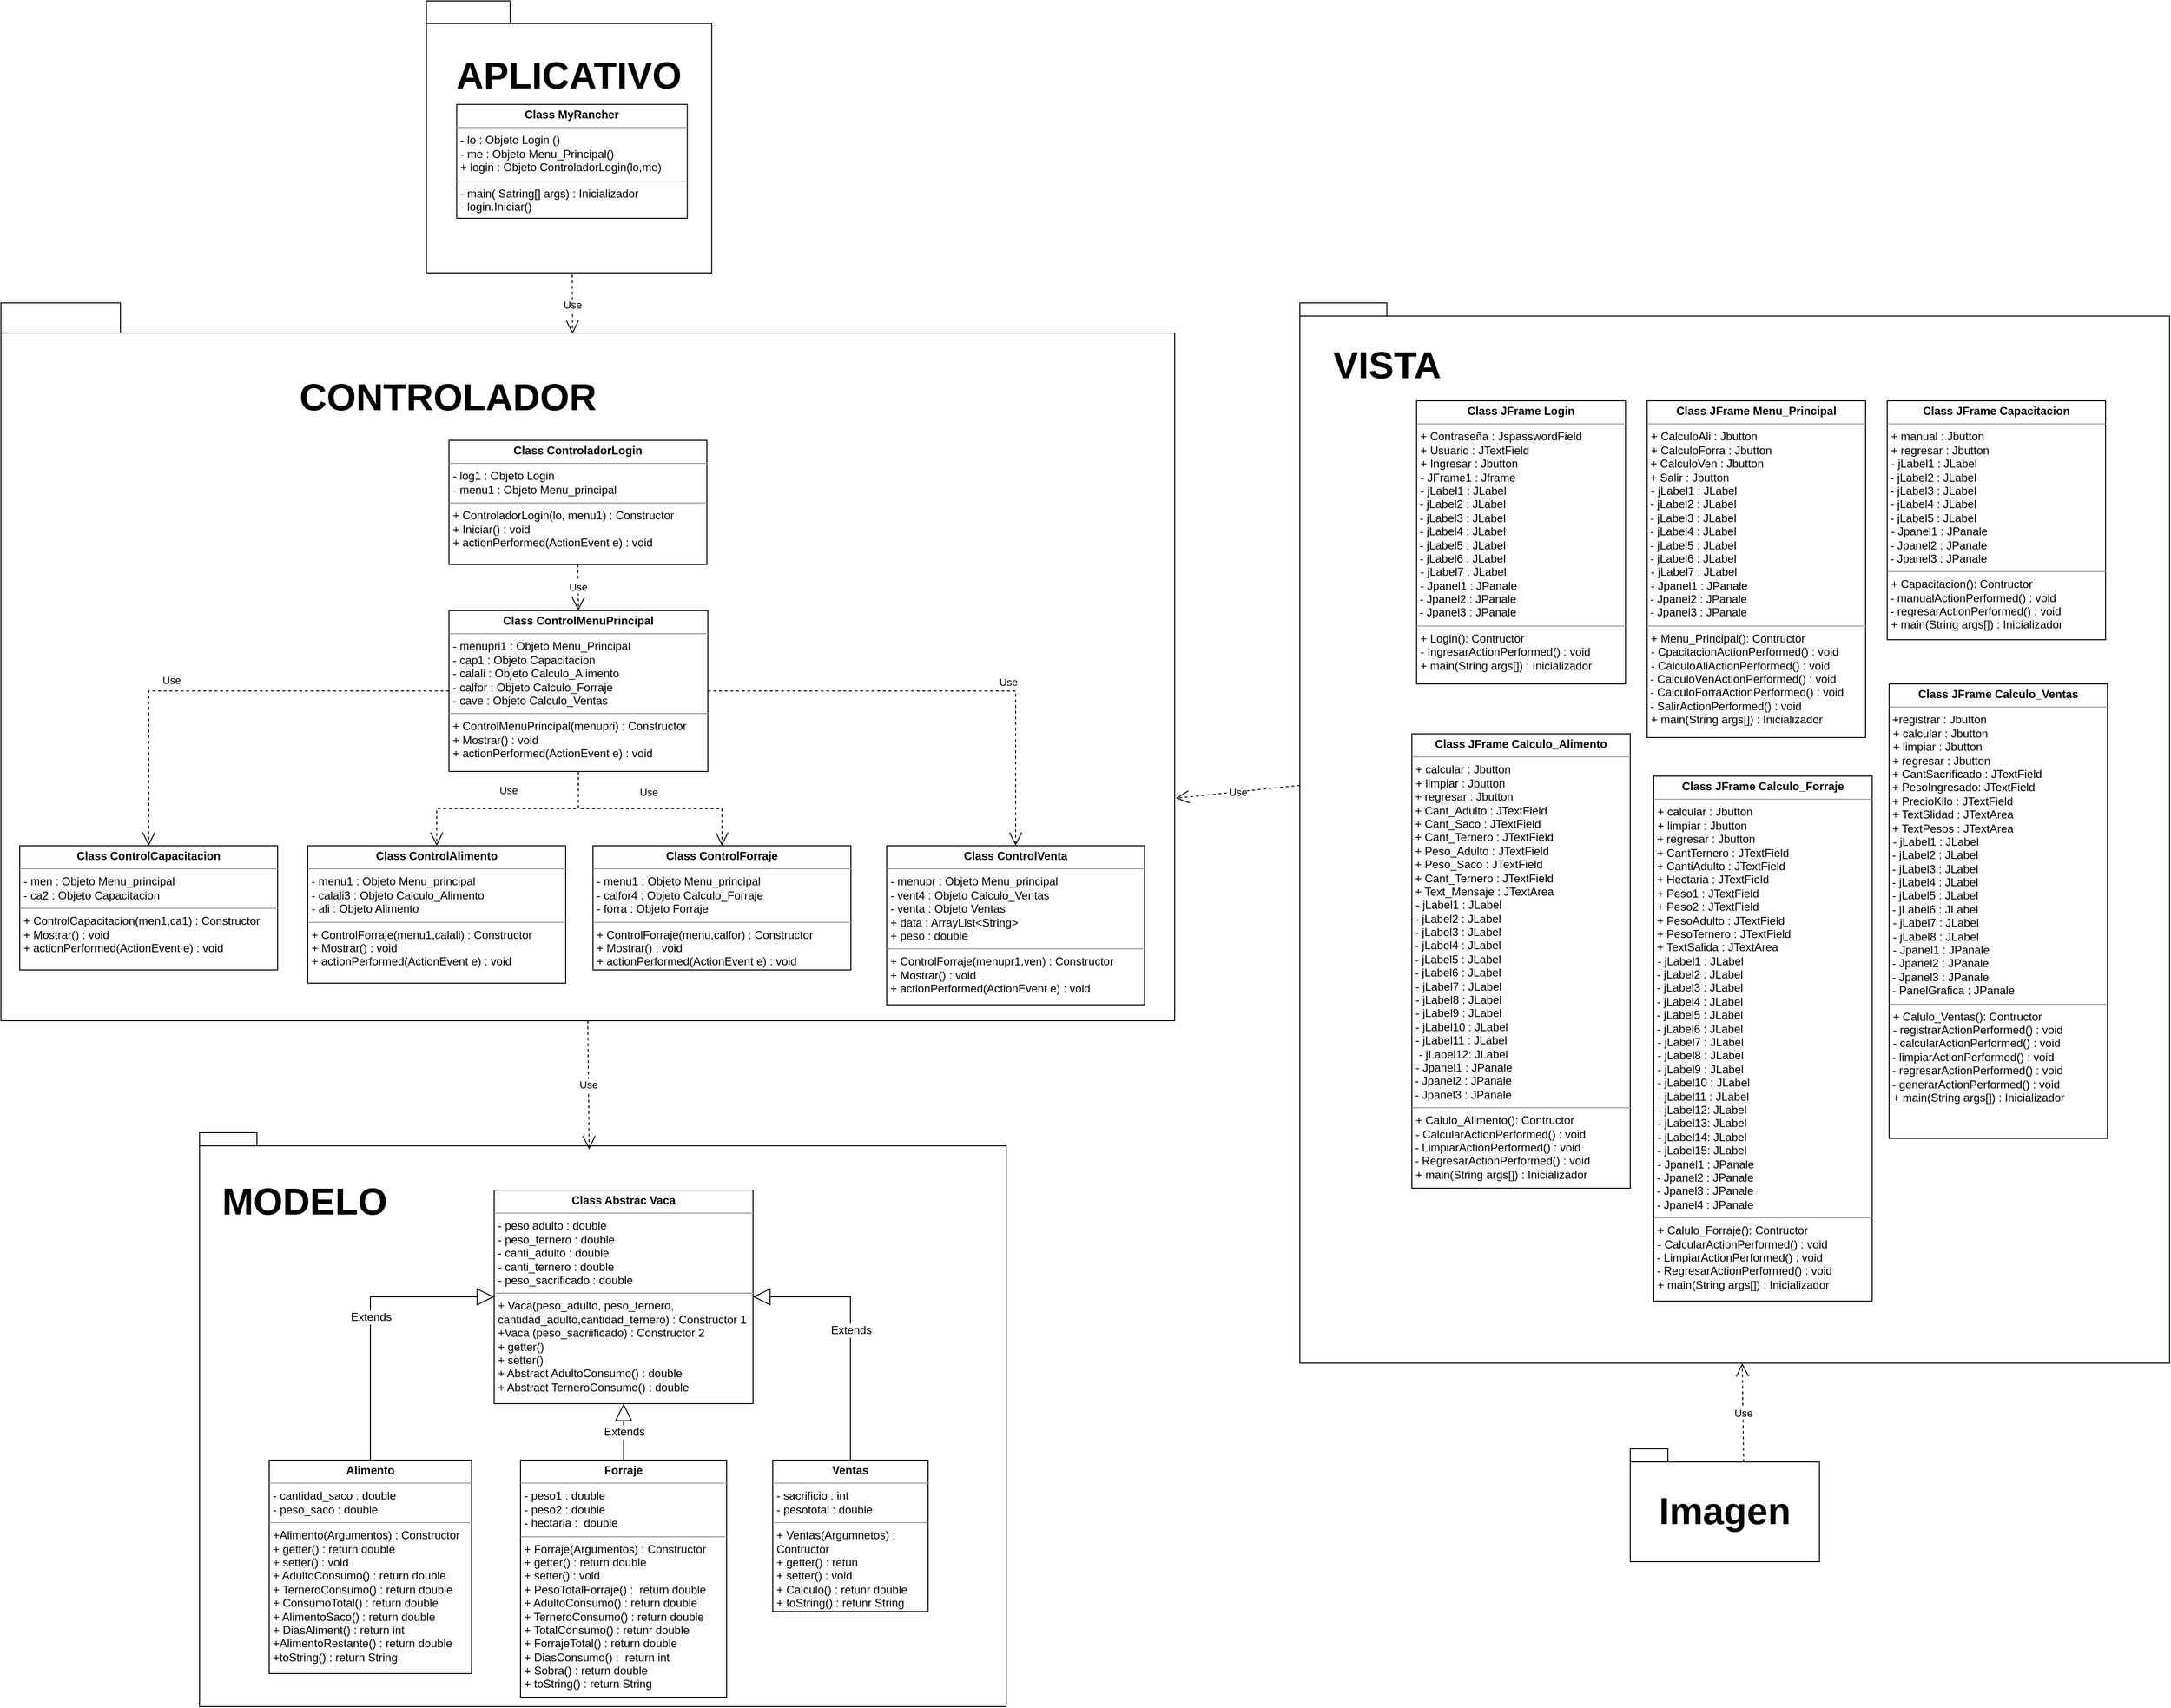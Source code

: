 <mxfile version="21.3.2" type="device">
  <diagram name="Página-1" id="Xx89v_yJ4WQBElg_zgAx">
    <mxGraphModel dx="4743" dy="2120" grid="0" gridSize="10" guides="1" tooltips="1" connect="1" arrows="1" fold="1" page="0" pageScale="1" pageWidth="827" pageHeight="1169" math="0" shadow="0">
      <root>
        <mxCell id="0" />
        <mxCell id="1" parent="0" />
        <mxCell id="Xy0KWZWRTUFIR0xxrU-q-20" value="&lt;font style=&quot;font-size: 40px;&quot;&gt;&amp;nbsp; &amp;nbsp;VISTA&lt;br&gt;&lt;br&gt;&lt;br&gt;&lt;br&gt;&lt;br&gt;&lt;br&gt;&lt;br&gt;&lt;br&gt;&lt;br&gt;&lt;br&gt;&lt;br&gt;&lt;br&gt;&lt;br&gt;&lt;br&gt;&lt;br&gt;&lt;br&gt;&lt;br&gt;&lt;br&gt;&lt;br&gt;&lt;br&gt;&lt;br&gt;&lt;br&gt;&lt;/font&gt;" style="shape=folder;fontStyle=1;spacingTop=10;tabWidth=40;tabHeight=14;tabPosition=left;html=1;whiteSpace=wrap;align=left;" parent="1" vertex="1">
          <mxGeometry x="740" y="142" width="924" height="1127" as="geometry" />
        </mxCell>
        <mxCell id="Xy0KWZWRTUFIR0xxrU-q-18" value="&lt;div style=&quot;&quot;&gt;&lt;span style=&quot;font-size: 40px; background-color: initial;&quot;&gt;MODELO&amp;nbsp; &amp;nbsp; &amp;nbsp; &amp;nbsp; &amp;nbsp; &amp;nbsp; &amp;nbsp; &amp;nbsp; &amp;nbsp; &amp;nbsp; &amp;nbsp; &amp;nbsp; &amp;nbsp; &amp;nbsp; &amp;nbsp; &amp;nbsp; &amp;nbsp; &amp;nbsp; &amp;nbsp; &amp;nbsp; &amp;nbsp; &amp;nbsp; &amp;nbsp; &amp;nbsp; &amp;nbsp; &amp;nbsp; &amp;nbsp; &amp;nbsp; &amp;nbsp;&lt;/span&gt;&lt;/div&gt;&lt;div style=&quot;text-align: left;&quot;&gt;&lt;br&gt;&lt;/div&gt;&lt;br&gt;&lt;br&gt;&lt;br&gt;&lt;br&gt;&lt;br&gt;&lt;br&gt;&lt;br&gt;&lt;br&gt;&lt;br&gt;&lt;br&gt;&lt;br&gt;&lt;br&gt;&lt;br&gt;&lt;br&gt;&lt;br&gt;&lt;br&gt;&lt;br&gt;&lt;br&gt;&lt;br&gt;&lt;br&gt;&lt;br&gt;&lt;br&gt;&lt;br&gt;&lt;br&gt;&lt;br&gt;&lt;br&gt;&lt;br&gt;&lt;br&gt;&lt;br&gt;&lt;br&gt;&lt;br&gt;&lt;br&gt;" style="shape=folder;fontStyle=1;spacingTop=10;tabWidth=40;tabHeight=14;tabPosition=left;html=1;whiteSpace=wrap;" parent="1" vertex="1">
          <mxGeometry x="-429" y="1024" width="857" height="610" as="geometry" />
        </mxCell>
        <mxCell id="Xy0KWZWRTUFIR0xxrU-q-1" value="&lt;font style=&quot;font-size: 40px;&quot;&gt;APLICATIVO&lt;/font&gt;&lt;br&gt;&lt;br&gt;&lt;br&gt;&lt;br&gt;&lt;br&gt;&lt;br&gt;&lt;br&gt;&lt;br&gt;&lt;br&gt;&lt;br&gt;&lt;br&gt;" style="shape=folder;fontStyle=1;spacingTop=10;tabWidth=89;tabHeight=24;tabPosition=left;html=1;whiteSpace=wrap;aspect=fixed;" parent="1" vertex="1">
          <mxGeometry x="-188" y="-179" width="303.1" height="289" as="geometry" />
        </mxCell>
        <mxCell id="dB-MpKHptpt8ST8o80tG-5" value="&lt;p style=&quot;margin:0px;margin-top:4px;text-align:center;&quot;&gt;&lt;b&gt;Class Abstrac Vaca&lt;/b&gt;&lt;/p&gt;&lt;hr size=&quot;1&quot;&gt;&lt;p style=&quot;margin:0px;margin-left:4px;&quot;&gt;- peso adulto : double&lt;/p&gt;&lt;p style=&quot;margin:0px;margin-left:4px;&quot;&gt;- peso_ternero : double&lt;/p&gt;&lt;p style=&quot;margin:0px;margin-left:4px;&quot;&gt;- canti_adulto : double&lt;/p&gt;&lt;p style=&quot;margin:0px;margin-left:4px;&quot;&gt;- canti_ternero : double&lt;/p&gt;&lt;p style=&quot;margin:0px;margin-left:4px;&quot;&gt;- peso_sacrificado : double&lt;/p&gt;&lt;hr size=&quot;1&quot;&gt;&lt;p style=&quot;margin:0px;margin-left:4px;&quot;&gt;+ Vaca(peso_adulto, peso_ternero, cantidad_adulto,cantidad_ternero) : Constructor 1&lt;/p&gt;&lt;p style=&quot;margin:0px;margin-left:4px;&quot;&gt;+Vaca (peso_sacriificado) : Constructor 2&amp;nbsp;&lt;/p&gt;&lt;p style=&quot;margin:0px;margin-left:4px;&quot;&gt;+ getter()&lt;/p&gt;&lt;p style=&quot;margin:0px;margin-left:4px;&quot;&gt;+ setter()&lt;/p&gt;&lt;p style=&quot;margin:0px;margin-left:4px;&quot;&gt;+ Abstract AdultoConsumo() : double&lt;/p&gt;&lt;p style=&quot;margin:0px;margin-left:4px;&quot;&gt;+ Abstract TerneroConsumo() : double&amp;nbsp;&lt;/p&gt;&lt;p style=&quot;margin:0px;margin-left:4px;&quot;&gt;&lt;br&gt;&lt;/p&gt;" style="verticalAlign=top;align=left;overflow=fill;fontSize=12;fontFamily=Helvetica;html=1;whiteSpace=wrap;" parent="1" vertex="1">
          <mxGeometry x="-116" y="1085" width="275" height="227" as="geometry" />
        </mxCell>
        <mxCell id="dB-MpKHptpt8ST8o80tG-6" value="&lt;p style=&quot;margin:0px;margin-top:4px;text-align:center;&quot;&gt;&lt;b&gt;Alimento&lt;/b&gt;&lt;/p&gt;&lt;hr size=&quot;1&quot;&gt;&lt;p style=&quot;margin:0px;margin-left:4px;&quot;&gt;- cantidad_saco : double&lt;/p&gt;&lt;p style=&quot;margin:0px;margin-left:4px;&quot;&gt;&lt;span style=&quot;background-color: initial;&quot;&gt;- peso_saco : double&lt;/span&gt;&lt;/p&gt;&lt;hr size=&quot;1&quot;&gt;&lt;p style=&quot;margin:0px;margin-left:4px;&quot;&gt;+Alimento(Argumentos) : Constructor&lt;/p&gt;&lt;p style=&quot;margin:0px;margin-left:4px;&quot;&gt;+ getter() : return double&lt;/p&gt;&lt;p style=&quot;margin:0px;margin-left:4px;&quot;&gt;+ setter() : void&lt;/p&gt;&lt;p style=&quot;margin:0px;margin-left:4px;&quot;&gt;+ AdultoConsumo() : return double&lt;/p&gt;&lt;p style=&quot;margin:0px;margin-left:4px;&quot;&gt;+ TerneroConsumo() : return double&lt;/p&gt;&lt;p style=&quot;margin:0px;margin-left:4px;&quot;&gt;+ ConsumoTotal() : return double&lt;/p&gt;&lt;p style=&quot;margin:0px;margin-left:4px;&quot;&gt;+ AlimentoSaco() : return double&amp;nbsp;&lt;/p&gt;&lt;p style=&quot;margin:0px;margin-left:4px;&quot;&gt;+ DiasAliment() : return int&lt;/p&gt;&lt;p style=&quot;margin:0px;margin-left:4px;&quot;&gt;+AlimentoRestante() : return double&lt;/p&gt;&lt;p style=&quot;margin:0px;margin-left:4px;&quot;&gt;+toString() : return String&lt;/p&gt;" style="verticalAlign=top;align=left;overflow=fill;fontSize=12;fontFamily=Helvetica;html=1;whiteSpace=wrap;" parent="1" vertex="1">
          <mxGeometry x="-355" y="1372" width="215" height="227" as="geometry" />
        </mxCell>
        <mxCell id="dB-MpKHptpt8ST8o80tG-7" value="&lt;p style=&quot;margin:0px;margin-top:4px;text-align:center;&quot;&gt;&lt;b&gt;Forraje&lt;/b&gt;&lt;/p&gt;&lt;hr size=&quot;1&quot;&gt;&lt;p style=&quot;margin:0px;margin-left:4px;&quot;&gt;- peso1 : double&lt;/p&gt;&lt;p style=&quot;margin:0px;margin-left:4px;&quot;&gt;- peso2 : double&lt;/p&gt;&lt;p style=&quot;margin:0px;margin-left:4px;&quot;&gt;- hectaria :&amp;nbsp; double&lt;/p&gt;&lt;hr size=&quot;1&quot;&gt;&lt;p style=&quot;margin:0px;margin-left:4px;&quot;&gt;+ Forraje(Argumentos) : Constructor&lt;/p&gt;&lt;p style=&quot;margin:0px;margin-left:4px;&quot;&gt;+ getter() : return double&lt;/p&gt;&lt;p style=&quot;margin:0px;margin-left:4px;&quot;&gt;+ setter() : void&lt;/p&gt;&lt;p style=&quot;margin:0px;margin-left:4px;&quot;&gt;+ PesoTotalForraje() :&amp;nbsp; return double&lt;/p&gt;&lt;p style=&quot;margin:0px;margin-left:4px;&quot;&gt;+ AdultoConsumo() : return double&lt;/p&gt;&lt;p style=&quot;margin:0px;margin-left:4px;&quot;&gt;+ TerneroConsumo() : return double&lt;/p&gt;&lt;p style=&quot;margin:0px;margin-left:4px;&quot;&gt;+ TotalConsumo() : retunr double&lt;/p&gt;&lt;p style=&quot;margin:0px;margin-left:4px;&quot;&gt;+ ForrajeTotal() : return double&lt;/p&gt;&lt;p style=&quot;margin:0px;margin-left:4px;&quot;&gt;+ DiasConsumo() :&amp;nbsp; return int&lt;/p&gt;&lt;p style=&quot;margin:0px;margin-left:4px;&quot;&gt;+ Sobra() : return double&lt;/p&gt;&lt;p style=&quot;margin:0px;margin-left:4px;&quot;&gt;+ toString() : return String&lt;/p&gt;" style="verticalAlign=top;align=left;overflow=fill;fontSize=12;fontFamily=Helvetica;html=1;whiteSpace=wrap;" parent="1" vertex="1">
          <mxGeometry x="-88" y="1372" width="219" height="252" as="geometry" />
        </mxCell>
        <mxCell id="dB-MpKHptpt8ST8o80tG-8" value="&lt;p style=&quot;margin:0px;margin-top:4px;text-align:center;&quot;&gt;&lt;b&gt;Ventas&lt;/b&gt;&lt;/p&gt;&lt;hr size=&quot;1&quot;&gt;&lt;p style=&quot;margin:0px;margin-left:4px;&quot;&gt;- sacrificio : int&lt;/p&gt;&lt;p style=&quot;margin:0px;margin-left:4px;&quot;&gt;- pesototal : double&lt;br&gt;&lt;/p&gt;&lt;hr size=&quot;1&quot;&gt;&lt;p style=&quot;margin:0px;margin-left:4px;&quot;&gt;+ Ventas(Argumnetos) : Contructor&lt;/p&gt;&lt;p style=&quot;margin:0px;margin-left:4px;&quot;&gt;+ getter() : retun&lt;/p&gt;&lt;p style=&quot;margin:0px;margin-left:4px;&quot;&gt;+ setter() : void&lt;/p&gt;&lt;p style=&quot;margin:0px;margin-left:4px;&quot;&gt;+ Calculo() : retunr double&lt;/p&gt;&lt;p style=&quot;margin:0px;margin-left:4px;&quot;&gt;+ toString() : retunr String&lt;/p&gt;" style="verticalAlign=top;align=left;overflow=fill;fontSize=12;fontFamily=Helvetica;html=1;whiteSpace=wrap;" parent="1" vertex="1">
          <mxGeometry x="180" y="1372" width="165" height="161" as="geometry" />
        </mxCell>
        <mxCell id="dB-MpKHptpt8ST8o80tG-9" value="Extends" style="endArrow=block;endSize=16;endFill=0;html=1;rounded=0;fontSize=12;exitX=0.5;exitY=0;exitDx=0;exitDy=0;entryX=0;entryY=0.5;entryDx=0;entryDy=0;edgeStyle=orthogonalEdgeStyle;" parent="1" source="dB-MpKHptpt8ST8o80tG-6" target="dB-MpKHptpt8ST8o80tG-5" edge="1">
          <mxGeometry width="160" relative="1" as="geometry">
            <mxPoint x="-280" y="1407" as="sourcePoint" />
            <mxPoint x="-115" y="1390" as="targetPoint" />
          </mxGeometry>
        </mxCell>
        <mxCell id="dB-MpKHptpt8ST8o80tG-11" value="Extends" style="endArrow=block;endSize=16;endFill=0;html=1;rounded=0;fontSize=12;curved=1;exitX=0.5;exitY=0;exitDx=0;exitDy=0;entryX=0.5;entryY=1;entryDx=0;entryDy=0;" parent="1" source="dB-MpKHptpt8ST8o80tG-7" target="dB-MpKHptpt8ST8o80tG-5" edge="1">
          <mxGeometry width="160" relative="1" as="geometry">
            <mxPoint x="-30" y="1420" as="sourcePoint" />
            <mxPoint x="115" y="1398" as="targetPoint" />
          </mxGeometry>
        </mxCell>
        <mxCell id="dB-MpKHptpt8ST8o80tG-20" value="Extends" style="endArrow=block;endSize=16;endFill=0;html=1;rounded=0;fontSize=12;exitX=0.5;exitY=0;exitDx=0;exitDy=0;entryX=1;entryY=0.5;entryDx=0;entryDy=0;edgeStyle=orthogonalEdgeStyle;" parent="1" source="dB-MpKHptpt8ST8o80tG-8" target="dB-MpKHptpt8ST8o80tG-5" edge="1">
          <mxGeometry width="160" relative="1" as="geometry">
            <mxPoint x="118" y="1320" as="sourcePoint" />
            <mxPoint x="278" y="1320" as="targetPoint" />
          </mxGeometry>
        </mxCell>
        <mxCell id="Xy0KWZWRTUFIR0xxrU-q-2" value="&lt;p style=&quot;margin:0px;margin-top:4px;text-align:center;&quot;&gt;&lt;b&gt;Class MyRancher&lt;/b&gt;&lt;/p&gt;&lt;hr size=&quot;1&quot;&gt;&lt;p style=&quot;margin:0px;margin-left:4px;&quot;&gt;- lo : Objeto Login ()&lt;/p&gt;&lt;p style=&quot;margin:0px;margin-left:4px;&quot;&gt;- me : Objeto Menu_Principal()&lt;/p&gt;&lt;p style=&quot;margin:0px;margin-left:4px;&quot;&gt;+ login : Objeto ControladorLogin(lo,me)&lt;/p&gt;&lt;hr size=&quot;1&quot;&gt;&lt;p style=&quot;margin:0px;margin-left:4px;&quot;&gt;- main( Satring[] args) : Inicializador&lt;/p&gt;&lt;p style=&quot;margin:0px;margin-left:4px;&quot;&gt;- login.Iniciar()&lt;/p&gt;" style="verticalAlign=top;align=left;overflow=fill;fontSize=12;fontFamily=Helvetica;html=1;whiteSpace=wrap;" parent="1" vertex="1">
          <mxGeometry x="-155.81" y="-69" width="245" height="121" as="geometry" />
        </mxCell>
        <mxCell id="Xy0KWZWRTUFIR0xxrU-q-3" value="&lt;div style=&quot;text-align: left;&quot;&gt;&lt;font style=&quot;background-color: initial; font-size: 40px;&quot;&gt;CONTROLADOR&lt;/font&gt;&lt;span style=&quot;background-color: initial;&quot;&gt; &amp;nbsp; &amp;nbsp; &amp;nbsp; &amp;nbsp; &amp;nbsp; &amp;nbsp; &amp;nbsp; &amp;nbsp; &amp;nbsp; &amp;nbsp; &amp;nbsp; &amp;nbsp; &amp;nbsp; &amp;nbsp; &amp;nbsp; &amp;nbsp; &amp;nbsp; &amp;nbsp; &amp;nbsp; &amp;nbsp; &amp;nbsp; &amp;nbsp; &amp;nbsp; &amp;nbsp; &amp;nbsp; &amp;nbsp; &amp;nbsp; &amp;nbsp; &amp;nbsp; &amp;nbsp; &amp;nbsp;&lt;/span&gt;&lt;span style=&quot;background-color: initial; white-space: pre;&quot;&gt; &lt;/span&gt;&lt;span style=&quot;background-color: initial; white-space: pre;&quot;&gt; &lt;/span&gt;&lt;span style=&quot;background-color: initial; white-space: pre;&quot;&gt; &lt;/span&gt;&lt;span style=&quot;background-color: initial; white-space: pre;&quot;&gt; &lt;/span&gt;&lt;span style=&quot;background-color: initial; white-space: pre;&quot;&gt; &lt;/span&gt;&lt;span style=&quot;background-color: initial; white-space: pre;&quot;&gt; &lt;/span&gt;&lt;span style=&quot;background-color: initial; white-space: pre;&quot;&gt; &lt;/span&gt;&lt;span style=&quot;background-color: initial; white-space: pre;&quot;&gt; &lt;/span&gt;&lt;span style=&quot;background-color: initial; white-space: pre;&quot;&gt; &lt;/span&gt;&lt;span style=&quot;background-color: initial; white-space: pre;&quot;&gt; &lt;/span&gt;&lt;span style=&quot;background-color: initial; white-space: pre;&quot;&gt; &lt;/span&gt;&lt;span style=&quot;background-color: initial; white-space: pre;&quot;&gt; &lt;/span&gt;&lt;span style=&quot;background-color: initial; white-space: pre;&quot;&gt; &lt;/span&gt;&lt;span style=&quot;background-color: initial; white-space: pre;&quot;&gt; &lt;/span&gt;&lt;span style=&quot;background-color: initial; white-space: pre;&quot;&gt; &lt;/span&gt;&lt;span style=&quot;background-color: initial; white-space: pre;&quot;&gt; &lt;/span&gt;&lt;span style=&quot;background-color: initial; white-space: pre;&quot;&gt; &lt;/span&gt;&lt;span style=&quot;background-color: initial; white-space: pre;&quot;&gt; &lt;/span&gt;&lt;span style=&quot;background-color: initial; white-space: pre;&quot;&gt; &lt;/span&gt;&lt;span style=&quot;background-color: initial; white-space: pre;&quot;&gt; &lt;/span&gt;&lt;span style=&quot;background-color: initial; white-space: pre;&quot;&gt; &lt;/span&gt;&lt;span style=&quot;background-color: initial; white-space: pre;&quot;&gt; &lt;/span&gt;&lt;span style=&quot;background-color: initial; white-space: pre;&quot;&gt; &lt;/span&gt;&lt;span style=&quot;background-color: initial; white-space: pre;&quot;&gt; &lt;/span&gt;&lt;span style=&quot;background-color: initial; white-space: pre;&quot;&gt; &lt;/span&gt;&lt;span style=&quot;background-color: initial; white-space: pre;&quot;&gt; &lt;/span&gt;&lt;span style=&quot;background-color: initial; white-space: pre;&quot;&gt; &lt;/span&gt;&lt;/div&gt;&lt;br&gt;&lt;br&gt;&lt;br&gt;&lt;br&gt;&lt;br&gt;&lt;br&gt;&lt;br&gt;&lt;br&gt;&lt;br&gt;&lt;br&gt;&lt;br&gt;&lt;br&gt;&lt;br&gt;&lt;br&gt;&lt;br&gt;&lt;br&gt;&lt;br&gt;&lt;br&gt;&lt;br&gt;&lt;br&gt;&lt;br&gt;&lt;br&gt;&lt;br&gt;&lt;br&gt;&lt;br&gt;&lt;br&gt;&lt;br&gt;&lt;br&gt;&lt;br&gt;&lt;br&gt;&lt;br&gt;&lt;br&gt;&lt;br&gt;&lt;br&gt;&lt;br&gt;&lt;br&gt;&lt;br&gt;&lt;br&gt;&lt;br&gt;&lt;br&gt;" style="shape=folder;fontStyle=1;spacingTop=10;tabWidth=127;tabHeight=32;tabPosition=left;html=1;whiteSpace=wrap;" parent="1" vertex="1">
          <mxGeometry x="-640" y="142" width="1247" height="763" as="geometry" />
        </mxCell>
        <mxCell id="Xy0KWZWRTUFIR0xxrU-q-4" value="&lt;p style=&quot;margin:0px;margin-top:4px;text-align:center;&quot;&gt;&lt;b&gt;Class ControladorLogin&lt;/b&gt;&lt;/p&gt;&lt;hr size=&quot;1&quot;&gt;&lt;p style=&quot;margin:0px;margin-left:4px;&quot;&gt;- log1 : Objeto Login&lt;/p&gt;&lt;p style=&quot;margin:0px;margin-left:4px;&quot;&gt;- menu1 : Objeto Menu_principal&lt;/p&gt;&lt;hr size=&quot;1&quot;&gt;&lt;p style=&quot;margin:0px;margin-left:4px;&quot;&gt;+ ControladorLogin(lo, menu1) : Constructor&lt;/p&gt;&lt;p style=&quot;margin:0px;margin-left:4px;&quot;&gt;+ Iniciar() : void&lt;/p&gt;&lt;p style=&quot;margin:0px;margin-left:4px;&quot;&gt;+ actionPerformed(ActionEvent e) : void&lt;/p&gt;" style="verticalAlign=top;align=left;overflow=fill;fontSize=12;fontFamily=Helvetica;html=1;whiteSpace=wrap;" parent="1" vertex="1">
          <mxGeometry x="-164" y="288" width="274" height="132" as="geometry" />
        </mxCell>
        <mxCell id="Xy0KWZWRTUFIR0xxrU-q-5" value="&lt;p style=&quot;margin:0px;margin-top:4px;text-align:center;&quot;&gt;&lt;b&gt;Class ControlMenuPrincipal&lt;/b&gt;&lt;/p&gt;&lt;hr size=&quot;1&quot;&gt;&lt;p style=&quot;margin:0px;margin-left:4px;&quot;&gt;- menupri1 : Objeto Menu_Principal&lt;/p&gt;&lt;p style=&quot;margin:0px;margin-left:4px;&quot;&gt;- cap1 : Objeto Capacitacion&lt;/p&gt;&lt;p style=&quot;margin:0px;margin-left:4px;&quot;&gt;- calali : Objeto Calculo_Alimento&lt;/p&gt;&lt;p style=&quot;margin:0px;margin-left:4px;&quot;&gt;- calfor : Objeto Calculo_Forraje&lt;/p&gt;&lt;p style=&quot;margin:0px;margin-left:4px;&quot;&gt;- cave : Objeto Calculo_Ventas&lt;/p&gt;&lt;hr size=&quot;1&quot;&gt;&lt;p style=&quot;margin:0px;margin-left:4px;&quot;&gt;+ ControlMenuPrincipal(menupri) : Constructor&lt;/p&gt;&lt;p style=&quot;margin:0px;margin-left:4px;&quot;&gt;+ Mostrar() : void&lt;/p&gt;&lt;p style=&quot;margin:0px;margin-left:4px;&quot;&gt;+ actionPerformed(ActionEvent e) : void&lt;br&gt;&lt;/p&gt;" style="verticalAlign=top;align=left;overflow=fill;fontSize=12;fontFamily=Helvetica;html=1;whiteSpace=wrap;" parent="1" vertex="1">
          <mxGeometry x="-164" y="469" width="275" height="171" as="geometry" />
        </mxCell>
        <mxCell id="Xy0KWZWRTUFIR0xxrU-q-6" value="&lt;p style=&quot;margin:0px;margin-top:4px;text-align:center;&quot;&gt;&lt;b&gt;Class ControlCapacitacion&lt;/b&gt;&lt;/p&gt;&lt;hr size=&quot;1&quot;&gt;&lt;p style=&quot;margin:0px;margin-left:4px;&quot;&gt;&lt;span style=&quot;background-color: initial;&quot;&gt;- men : Objeto Menu_principal&lt;/span&gt;&lt;br&gt;&lt;/p&gt;&lt;p style=&quot;margin:0px;margin-left:4px;&quot;&gt;- ca2 : Objeto Capacitacion&lt;span style=&quot;background-color: initial;&quot;&gt;&lt;br&gt;&lt;/span&gt;&lt;/p&gt;&lt;hr size=&quot;1&quot;&gt;&lt;p style=&quot;margin:0px;margin-left:4px;&quot;&gt;+ ControlCapacitacion(men1,ca1) : Constructor&lt;/p&gt;&lt;p style=&quot;margin:0px;margin-left:4px;&quot;&gt;+ Mostrar() : void&lt;/p&gt;&lt;p style=&quot;margin:0px;margin-left:4px;&quot;&gt;+ actionPerformed(ActionEvent e) : void&lt;/p&gt;" style="verticalAlign=top;align=left;overflow=fill;fontSize=12;fontFamily=Helvetica;html=1;whiteSpace=wrap;" parent="1" vertex="1">
          <mxGeometry x="-620" y="719" width="274" height="132" as="geometry" />
        </mxCell>
        <mxCell id="Xy0KWZWRTUFIR0xxrU-q-7" value="&lt;p style=&quot;margin:0px;margin-top:4px;text-align:center;&quot;&gt;&lt;b&gt;Class ControlForraje&lt;/b&gt;&lt;/p&gt;&lt;hr size=&quot;1&quot;&gt;&lt;p style=&quot;margin:0px;margin-left:4px;&quot;&gt;&lt;span style=&quot;background-color: initial;&quot;&gt;- menu1 : Objeto Menu_principal&lt;/span&gt;&lt;br&gt;&lt;/p&gt;&lt;p style=&quot;margin:0px;margin-left:4px;&quot;&gt;- calfor4 : Objeto Calculo_Forraje&lt;span style=&quot;background-color: initial;&quot;&gt;&lt;br&gt;&lt;/span&gt;&lt;/p&gt;&lt;p style=&quot;margin:0px;margin-left:4px;&quot;&gt;- forra : Objeto Forraje&lt;/p&gt;&lt;hr size=&quot;1&quot;&gt;&lt;p style=&quot;margin:0px;margin-left:4px;&quot;&gt;+ ControlForraje(menu,calfor) : Constructor&lt;/p&gt;&lt;p style=&quot;margin:0px;margin-left:4px;&quot;&gt;+ Mostrar() : void&lt;/p&gt;&lt;p style=&quot;margin:0px;margin-left:4px;&quot;&gt;+ actionPerformed(ActionEvent e) : void&lt;/p&gt;" style="verticalAlign=top;align=left;overflow=fill;fontSize=12;fontFamily=Helvetica;html=1;whiteSpace=wrap;" parent="1" vertex="1">
          <mxGeometry x="-11" y="719" width="274" height="132" as="geometry" />
        </mxCell>
        <mxCell id="Xy0KWZWRTUFIR0xxrU-q-8" value="&lt;p style=&quot;margin:0px;margin-top:4px;text-align:center;&quot;&gt;&lt;b&gt;Class ControlAlimento&lt;/b&gt;&lt;/p&gt;&lt;hr size=&quot;1&quot;&gt;&lt;p style=&quot;margin:0px;margin-left:4px;&quot;&gt;&lt;span style=&quot;background-color: initial;&quot;&gt;- menu1 : Objeto Menu_principal&lt;/span&gt;&lt;br&gt;&lt;/p&gt;&lt;p style=&quot;margin:0px;margin-left:4px;&quot;&gt;- calali3 : Objeto Calculo_Alimento&lt;span style=&quot;background-color: initial;&quot;&gt;&lt;br&gt;&lt;/span&gt;&lt;/p&gt;&lt;p style=&quot;margin:0px;margin-left:4px;&quot;&gt;- ali : Objeto Alimento&lt;/p&gt;&lt;hr size=&quot;1&quot;&gt;&lt;p style=&quot;margin:0px;margin-left:4px;&quot;&gt;+ ControlForraje(menu1,calali) : Constructor&lt;/p&gt;&lt;p style=&quot;margin:0px;margin-left:4px;&quot;&gt;+ Mostrar() : void&lt;/p&gt;&lt;p style=&quot;margin:0px;margin-left:4px;&quot;&gt;+ actionPerformed(ActionEvent e) : void&lt;/p&gt;" style="verticalAlign=top;align=left;overflow=fill;fontSize=12;fontFamily=Helvetica;html=1;whiteSpace=wrap;" parent="1" vertex="1">
          <mxGeometry x="-314" y="719" width="274" height="146" as="geometry" />
        </mxCell>
        <mxCell id="Xy0KWZWRTUFIR0xxrU-q-9" value="&lt;p style=&quot;margin:0px;margin-top:4px;text-align:center;&quot;&gt;&lt;b&gt;Class ControlVenta&lt;/b&gt;&lt;/p&gt;&lt;hr size=&quot;1&quot;&gt;&lt;p style=&quot;margin:0px;margin-left:4px;&quot;&gt;&lt;span style=&quot;background-color: initial;&quot;&gt;- menupr : Objeto Menu_principal&lt;/span&gt;&lt;br&gt;&lt;/p&gt;&lt;p style=&quot;margin:0px;margin-left:4px;&quot;&gt;- vent4 : Objeto Calculo_Ventas&lt;span style=&quot;background-color: initial;&quot;&gt;&lt;br&gt;&lt;/span&gt;&lt;/p&gt;&lt;p style=&quot;margin:0px;margin-left:4px;&quot;&gt;- venta : Objeto Ventas&lt;/p&gt;&lt;p style=&quot;margin:0px;margin-left:4px;&quot;&gt;+ data : ArrayList&amp;lt;String&amp;gt;&lt;/p&gt;&lt;p style=&quot;margin:0px;margin-left:4px;&quot;&gt;+ peso : double&lt;/p&gt;&lt;hr size=&quot;1&quot;&gt;&lt;p style=&quot;margin:0px;margin-left:4px;&quot;&gt;+ ControlForraje(menupr1,ven) : Constructor&lt;/p&gt;&lt;p style=&quot;margin:0px;margin-left:4px;&quot;&gt;+ Mostrar() : void&lt;/p&gt;&lt;p style=&quot;margin:0px;margin-left:4px;&quot;&gt;+ actionPerformed(ActionEvent e) : void&lt;/p&gt;" style="verticalAlign=top;align=left;overflow=fill;fontSize=12;fontFamily=Helvetica;html=1;whiteSpace=wrap;" parent="1" vertex="1">
          <mxGeometry x="301" y="719" width="274" height="169" as="geometry" />
        </mxCell>
        <mxCell id="Xy0KWZWRTUFIR0xxrU-q-11" value="Use" style="endArrow=open;endSize=12;dashed=1;html=1;rounded=0;entryX=0.5;entryY=0;entryDx=0;entryDy=0;exitX=0;exitY=0.5;exitDx=0;exitDy=0;edgeStyle=orthogonalEdgeStyle;" parent="1" source="Xy0KWZWRTUFIR0xxrU-q-5" target="Xy0KWZWRTUFIR0xxrU-q-6" edge="1">
          <mxGeometry x="0.222" y="-12" width="160" relative="1" as="geometry">
            <mxPoint x="-522" y="600" as="sourcePoint" />
            <mxPoint x="-362" y="600" as="targetPoint" />
            <mxPoint as="offset" />
          </mxGeometry>
        </mxCell>
        <mxCell id="Xy0KWZWRTUFIR0xxrU-q-12" value="Use" style="endArrow=open;endSize=12;dashed=1;html=1;rounded=0;entryX=0.5;entryY=0;entryDx=0;entryDy=0;exitX=0.5;exitY=1;exitDx=0;exitDy=0;edgeStyle=orthogonalEdgeStyle;" parent="1" source="Xy0KWZWRTUFIR0xxrU-q-5" target="Xy0KWZWRTUFIR0xxrU-q-8" edge="1">
          <mxGeometry x="-0.006" y="-20" width="160" relative="1" as="geometry">
            <mxPoint x="-351" y="673" as="sourcePoint" />
            <mxPoint x="-191" y="673" as="targetPoint" />
            <mxPoint as="offset" />
          </mxGeometry>
        </mxCell>
        <mxCell id="Xy0KWZWRTUFIR0xxrU-q-13" value="Use" style="endArrow=open;endSize=12;dashed=1;html=1;rounded=0;entryX=0.5;entryY=0;entryDx=0;entryDy=0;exitX=0.5;exitY=1;exitDx=0;exitDy=0;edgeStyle=orthogonalEdgeStyle;" parent="1" source="Xy0KWZWRTUFIR0xxrU-q-5" target="Xy0KWZWRTUFIR0xxrU-q-7" edge="1">
          <mxGeometry x="-0.015" y="18" width="160" relative="1" as="geometry">
            <mxPoint x="184" y="571" as="sourcePoint" />
            <mxPoint x="344" y="571" as="targetPoint" />
            <mxPoint as="offset" />
          </mxGeometry>
        </mxCell>
        <mxCell id="Xy0KWZWRTUFIR0xxrU-q-14" value="Use" style="endArrow=open;endSize=12;dashed=1;html=1;rounded=0;entryX=0.5;entryY=0;entryDx=0;entryDy=0;exitX=1;exitY=0.5;exitDx=0;exitDy=0;edgeStyle=orthogonalEdgeStyle;" parent="1" source="Xy0KWZWRTUFIR0xxrU-q-5" target="Xy0KWZWRTUFIR0xxrU-q-9" edge="1">
          <mxGeometry x="0.298" y="10" width="160" relative="1" as="geometry">
            <mxPoint x="248" y="546" as="sourcePoint" />
            <mxPoint x="408" y="546" as="targetPoint" />
            <mxPoint as="offset" />
          </mxGeometry>
        </mxCell>
        <mxCell id="Xy0KWZWRTUFIR0xxrU-q-16" value="Use" style="endArrow=open;endSize=12;dashed=1;html=1;rounded=0;entryX=0.5;entryY=0;entryDx=0;entryDy=0;exitX=0.5;exitY=1;exitDx=0;exitDy=0;" parent="1" source="Xy0KWZWRTUFIR0xxrU-q-4" target="Xy0KWZWRTUFIR0xxrU-q-5" edge="1">
          <mxGeometry width="160" relative="1" as="geometry">
            <mxPoint x="-297" y="392" as="sourcePoint" />
            <mxPoint x="-137" y="392" as="targetPoint" />
          </mxGeometry>
        </mxCell>
        <mxCell id="Xy0KWZWRTUFIR0xxrU-q-17" value="Use" style="endArrow=open;endSize=12;dashed=1;html=1;rounded=0;entryX=0.487;entryY=0.043;entryDx=0;entryDy=0;entryPerimeter=0;" parent="1" target="Xy0KWZWRTUFIR0xxrU-q-3" edge="1">
          <mxGeometry x="0.033" width="160" relative="1" as="geometry">
            <mxPoint x="-33" y="112" as="sourcePoint" />
            <mxPoint x="341" y="77" as="targetPoint" />
            <mxPoint as="offset" />
          </mxGeometry>
        </mxCell>
        <mxCell id="Xy0KWZWRTUFIR0xxrU-q-19" value="Use" style="endArrow=open;endSize=12;dashed=1;html=1;rounded=0;exitX=0.5;exitY=1;exitDx=0;exitDy=0;exitPerimeter=0;entryX=0.483;entryY=0.029;entryDx=0;entryDy=0;entryPerimeter=0;" parent="1" source="Xy0KWZWRTUFIR0xxrU-q-3" target="Xy0KWZWRTUFIR0xxrU-q-18" edge="1">
          <mxGeometry width="160" relative="1" as="geometry">
            <mxPoint x="-92" y="970" as="sourcePoint" />
            <mxPoint x="68" y="970" as="targetPoint" />
          </mxGeometry>
        </mxCell>
        <mxCell id="Xy0KWZWRTUFIR0xxrU-q-21" value="&lt;p style=&quot;margin:0px;margin-top:4px;text-align:center;&quot;&gt;&lt;b&gt;Class JFrame Login&lt;/b&gt;&lt;/p&gt;&lt;hr size=&quot;1&quot;&gt;&lt;p style=&quot;margin:0px;margin-left:4px;&quot;&gt;+ Contraseña : JspasswordField&lt;/p&gt;&lt;p style=&quot;margin:0px;margin-left:4px;&quot;&gt;+ Usuario : JTextField&lt;/p&gt;&lt;p style=&quot;margin:0px;margin-left:4px;&quot;&gt;+ Ingresar : Jbutton&lt;/p&gt;&lt;p style=&quot;margin:0px;margin-left:4px;&quot;&gt;- JFrame1 : Jframe&lt;/p&gt;&lt;p style=&quot;margin:0px;margin-left:4px;&quot;&gt;- jLabel1 : JLabel&lt;/p&gt;&amp;nbsp;- jLabel2 : JLabel&lt;br&gt;&amp;nbsp;- jLabel3 : JLabel&lt;br&gt;&amp;nbsp;- jLabel4 : JLabel&lt;br&gt;&amp;nbsp;- jLabel5 : JLabel&lt;br&gt;&amp;nbsp;- jLabel6 : JLabel&lt;br&gt;&lt;p style=&quot;margin:0px;margin-left:4px;&quot;&gt;- jLabel7 : JLabel&lt;br&gt;&lt;/p&gt;&lt;p style=&quot;margin:0px;margin-left:4px;&quot;&gt;- Jpanel1 : JPanale&lt;/p&gt;&amp;nbsp;- Jpanel2 : JPanale&lt;br&gt;&amp;nbsp;- Jpanel3 : JPanale&lt;br&gt;&lt;hr size=&quot;1&quot;&gt;&lt;p style=&quot;margin:0px;margin-left:4px;&quot;&gt;+ Login(): Contructor&lt;/p&gt;&lt;p style=&quot;margin:0px;margin-left:4px;&quot;&gt;- IngresarActionPerformed() : void&lt;/p&gt;&lt;p style=&quot;margin:0px;margin-left:4px;&quot;&gt;+ main(String args[]) : Inicializador&lt;/p&gt;" style="verticalAlign=top;align=left;overflow=fill;fontSize=12;fontFamily=Helvetica;html=1;whiteSpace=wrap;" parent="1" vertex="1">
          <mxGeometry x="864" y="246" width="222" height="301" as="geometry" />
        </mxCell>
        <mxCell id="Xy0KWZWRTUFIR0xxrU-q-23" value="&lt;p style=&quot;margin:0px;margin-top:4px;text-align:center;&quot;&gt;&lt;b&gt;Class JFrame Menu_Principal&lt;/b&gt;&lt;/p&gt;&lt;hr size=&quot;1&quot;&gt;&lt;p style=&quot;border-color: var(--border-color); margin: 0px 0px 0px 4px;&quot;&gt;+ CalculoAli : Jbutton&lt;/p&gt;&lt;div&gt;&lt;p style=&quot;border-color: var(--border-color); margin: 0px 0px 0px 4px;&quot;&gt;+ CalculoForra : Jbutton&lt;/p&gt;&lt;/div&gt;&lt;div&gt;&amp;nbsp;+ CalculoVen : Jbutton&lt;/div&gt;&lt;div&gt;&lt;span style=&quot;background-color: initial;&quot;&gt;&amp;nbsp;&lt;/span&gt;+ Salir : Jbutton&lt;/div&gt;&lt;p style=&quot;margin:0px;margin-left:4px;&quot;&gt;- jLabel1 : JLabel&lt;/p&gt;&amp;nbsp;- jLabel2 : JLabel&lt;br&gt;&amp;nbsp;- jLabel3 : JLabel&lt;br&gt;&amp;nbsp;- jLabel4 : JLabel&lt;br&gt;&amp;nbsp;- jLabel5 : JLabel&lt;br&gt;&amp;nbsp;- jLabel6 : JLabel&lt;br&gt;&lt;p style=&quot;margin:0px;margin-left:4px;&quot;&gt;- jLabel7 : JLabel&lt;br&gt;&lt;/p&gt;&lt;p style=&quot;margin:0px;margin-left:4px;&quot;&gt;- Jpanel1 : JPanale&lt;/p&gt;&amp;nbsp;- Jpanel2 : JPanale&lt;br&gt;&amp;nbsp;- Jpanel3 : JPanale&lt;br&gt;&lt;hr size=&quot;1&quot;&gt;&lt;p style=&quot;margin:0px;margin-left:4px;&quot;&gt;+ Menu_Principal(): Contructor&lt;/p&gt;&lt;p style=&quot;margin:0px;margin-left:4px;&quot;&gt;- CpacitacionActionPerformed() : void&lt;/p&gt;&lt;p style=&quot;border-color: var(--border-color); margin: 0px 0px 0px 4px;&quot;&gt;- CalculoAliActionPerformed() : void&lt;/p&gt;&lt;div&gt;&amp;nbsp;- CalculoVenActionPerformed() : void&lt;/div&gt;&lt;div&gt;&lt;span style=&quot;background-color: initial;&quot;&gt;&amp;nbsp;&lt;/span&gt;- CalculoForraActionPerformed() : void&lt;/div&gt;&lt;div&gt;&lt;span style=&quot;background-color: initial;&quot;&gt;&amp;nbsp;&lt;/span&gt;- SalirActionPerformed() : void&lt;/div&gt;&lt;p style=&quot;margin:0px;margin-left:4px;&quot;&gt;+ main(String args[]) : Inicializador&lt;/p&gt;" style="verticalAlign=top;align=left;overflow=fill;fontSize=12;fontFamily=Helvetica;html=1;whiteSpace=wrap;" parent="1" vertex="1">
          <mxGeometry x="1109" y="246" width="232" height="358" as="geometry" />
        </mxCell>
        <mxCell id="Xy0KWZWRTUFIR0xxrU-q-24" value="&lt;p style=&quot;margin:0px;margin-top:4px;text-align:center;&quot;&gt;&lt;b&gt;Class JFrame Capacitacion&lt;/b&gt;&lt;/p&gt;&lt;hr size=&quot;1&quot;&gt;&lt;p style=&quot;border-color: var(--border-color); margin: 0px 0px 0px 4px;&quot;&gt;+ manual : Jbutton&lt;/p&gt;&lt;div&gt;&lt;p style=&quot;border-color: var(--border-color); margin: 0px 0px 0px 4px;&quot;&gt;+ regresar : Jbutton&lt;/p&gt;&lt;/div&gt;&lt;p style=&quot;margin:0px;margin-left:4px;&quot;&gt;- jLabel1 : JLabel&lt;/p&gt;&amp;nbsp;- jLabel2 : JLabel&lt;br&gt;&amp;nbsp;- jLabel3 : JLabel&lt;br&gt;&amp;nbsp;- jLabel4 : JLabel&lt;br&gt;&amp;nbsp;- jLabel5 : JLabel&lt;br&gt;&lt;p style=&quot;margin:0px;margin-left:4px;&quot;&gt;- Jpanel1 : JPanale&lt;/p&gt;&amp;nbsp;- Jpanel2 : JPanale&lt;br&gt;&amp;nbsp;- Jpanel3 : JPanale&lt;br&gt;&lt;hr size=&quot;1&quot;&gt;&lt;p style=&quot;margin:0px;margin-left:4px;&quot;&gt;+ Capacitacion(): Contructor&lt;/p&gt;&lt;div&gt;&lt;span style=&quot;background-color: initial;&quot;&gt;&amp;nbsp;&lt;/span&gt;- manualActionPerformed() : void&lt;/div&gt;&lt;div&gt;&lt;span style=&quot;background-color: initial;&quot;&gt;&amp;nbsp;&lt;/span&gt;- regresarActionPerformed() : void&lt;/div&gt;&lt;p style=&quot;margin:0px;margin-left:4px;&quot;&gt;+ main(String args[]) : Inicializador&lt;/p&gt;" style="verticalAlign=top;align=left;overflow=fill;fontSize=12;fontFamily=Helvetica;html=1;whiteSpace=wrap;" parent="1" vertex="1">
          <mxGeometry x="1364" y="246" width="232" height="254" as="geometry" />
        </mxCell>
        <mxCell id="Xy0KWZWRTUFIR0xxrU-q-25" value="&lt;p style=&quot;margin:0px;margin-top:4px;text-align:center;&quot;&gt;&lt;b&gt;Class JFrame Calculo_Alimento&lt;/b&gt;&lt;/p&gt;&lt;hr size=&quot;1&quot;&gt;&lt;p style=&quot;border-color: var(--border-color); margin: 0px 0px 0px 4px;&quot;&gt;+ calcular : Jbutton&lt;/p&gt;&lt;div&gt;&lt;p style=&quot;border-color: var(--border-color); margin: 0px 0px 0px 4px;&quot;&gt;+ limpiar : Jbutton&lt;/p&gt;&lt;/div&gt;&lt;div&gt;&amp;nbsp;+ regresar : Jbutton&lt;/div&gt;&lt;div&gt;&amp;nbsp;+ Cant_Adulto : JTextField&lt;span style=&quot;background-color: initial;&quot;&gt;&amp;nbsp;&lt;/span&gt;&lt;/div&gt;&amp;nbsp;+ Cant_Saco : JTextField&lt;br&gt;&amp;nbsp;+ Cant_Ternero : JTextField&lt;br&gt;&amp;nbsp;+ Peso_Adulto : JTextField&lt;br&gt;&amp;nbsp;+ Peso_Saco : JTextField&lt;br&gt;&amp;nbsp;+ Cant_Ternero : JTextField&lt;br&gt;&amp;nbsp;+ Text_Mensaje : JTextArea&lt;br&gt;&lt;p style=&quot;margin:0px;margin-left:4px;&quot;&gt;- jLabel1 : JLabel&lt;/p&gt;&amp;nbsp;- jLabel2 : JLabel&lt;br&gt;&amp;nbsp;- jLabel3 : JLabel&lt;br&gt;&amp;nbsp;- jLabel4 : JLabel&lt;br&gt;&amp;nbsp;- jLabel5 : JLabel&lt;br&gt;&amp;nbsp;- jLabel6 : JLabel&lt;br&gt;&lt;p style=&quot;margin:0px;margin-left:4px;&quot;&gt;- jLabel7 : JLabel&lt;br&gt;&lt;/p&gt;&lt;p style=&quot;border-color: var(--border-color); margin: 0px 0px 0px 4px;&quot;&gt;- jLabel8 : JLabel&lt;/p&gt;&lt;div&gt;&lt;p style=&quot;border-color: var(--border-color); margin: 0px 0px 0px 4px;&quot;&gt;- jLabel9 : JLabel&lt;br style=&quot;border-color: var(--border-color);&quot;&gt;&lt;/p&gt;&lt;/div&gt;&lt;div&gt;&lt;p style=&quot;border-color: var(--border-color); margin: 0px 0px 0px 4px;&quot;&gt;- jLabel10 : JLabel&lt;br style=&quot;border-color: var(--border-color);&quot;&gt;&lt;/p&gt;&lt;/div&gt;&lt;div&gt;&lt;p style=&quot;border-color: var(--border-color); margin: 0px 0px 0px 4px;&quot;&gt;- jLabel11 : JLabel&lt;/p&gt;&lt;p style=&quot;border-color: var(--border-color); margin: 0px 0px 0px 4px;&quot;&gt;&amp;nbsp;- jLabel12: JLabel&lt;/p&gt;&lt;/div&gt;&lt;p style=&quot;margin:0px;margin-left:4px;&quot;&gt;- Jpanel1 : JPanale&lt;/p&gt;&amp;nbsp;- Jpanel2 : JPanale&lt;br&gt;&amp;nbsp;- Jpanel3 : JPanale&lt;br&gt;&lt;hr size=&quot;1&quot;&gt;&lt;p style=&quot;margin:0px;margin-left:4px;&quot;&gt;+ Calulo_Alimento(): Contructor&lt;/p&gt;&lt;p style=&quot;border-color: var(--border-color); margin: 0px 0px 0px 4px;&quot;&gt;- CalcularActionPerformed() : void&lt;/p&gt;&lt;div&gt;&amp;nbsp;- LimpiarActionPerformed() : void&lt;/div&gt;&lt;div&gt;&lt;span style=&quot;background-color: initial;&quot;&gt;&amp;nbsp;&lt;/span&gt;- RegresarActionPerformed() : void&lt;/div&gt;&lt;p style=&quot;margin:0px;margin-left:4px;&quot;&gt;+ main(String args[]) : Inicializador&lt;/p&gt;" style="verticalAlign=top;align=left;overflow=fill;fontSize=12;fontFamily=Helvetica;html=1;whiteSpace=wrap;" parent="1" vertex="1">
          <mxGeometry x="859" y="600" width="232" height="483" as="geometry" />
        </mxCell>
        <mxCell id="Xy0KWZWRTUFIR0xxrU-q-26" value="&lt;p style=&quot;margin:0px;margin-top:4px;text-align:center;&quot;&gt;&lt;b&gt;Class JFrame Calculo_Forraje&lt;/b&gt;&lt;/p&gt;&lt;hr size=&quot;1&quot;&gt;&lt;p style=&quot;border-color: var(--border-color); margin: 0px 0px 0px 4px;&quot;&gt;+ calcular : Jbutton&lt;/p&gt;&lt;div&gt;&lt;p style=&quot;border-color: var(--border-color); margin: 0px 0px 0px 4px;&quot;&gt;+ limpiar : Jbutton&lt;/p&gt;&lt;/div&gt;&lt;div&gt;&amp;nbsp;+ regresar : Jbutton&lt;/div&gt;&lt;div&gt;&amp;nbsp;+ CantTernero : JTextField&lt;span style=&quot;background-color: initial;&quot;&gt;&amp;nbsp;&lt;/span&gt;&lt;/div&gt;&amp;nbsp;+ CantiAdulto : JTextField&lt;br&gt;&amp;nbsp;+ Hectaria : JTextField&lt;br&gt;&amp;nbsp;+ Peso1 : JTextField&lt;br&gt;&amp;nbsp;+ Peso2 : JTextField&lt;br&gt;&amp;nbsp;+ PesoAdulto : JTextField&lt;br&gt;&amp;nbsp;+ PesoTernero : JTextField&lt;br&gt;&amp;nbsp;+ TextSalida : JTextArea&lt;br&gt;&lt;p style=&quot;margin:0px;margin-left:4px;&quot;&gt;- jLabel1 : JLabel&lt;/p&gt;&amp;nbsp;- jLabel2 : JLabel&lt;br&gt;&amp;nbsp;- jLabel3 : JLabel&lt;br&gt;&amp;nbsp;- jLabel4 : JLabel&lt;br&gt;&amp;nbsp;- jLabel5 : JLabel&lt;br&gt;&amp;nbsp;- jLabel6 : JLabel&lt;br&gt;&lt;p style=&quot;margin:0px;margin-left:4px;&quot;&gt;- jLabel7 : JLabel&lt;br&gt;&lt;/p&gt;&lt;p style=&quot;border-color: var(--border-color); margin: 0px 0px 0px 4px;&quot;&gt;- jLabel8 : JLabel&lt;/p&gt;&lt;div&gt;&lt;p style=&quot;border-color: var(--border-color); margin: 0px 0px 0px 4px;&quot;&gt;- jLabel9 : JLabel&lt;br style=&quot;border-color: var(--border-color);&quot;&gt;&lt;/p&gt;&lt;/div&gt;&lt;div&gt;&lt;p style=&quot;border-color: var(--border-color); margin: 0px 0px 0px 4px;&quot;&gt;- jLabel10 : JLabel&lt;br style=&quot;border-color: var(--border-color);&quot;&gt;&lt;/p&gt;&lt;/div&gt;&lt;div&gt;&lt;p style=&quot;border-color: var(--border-color); margin: 0px 0px 0px 4px;&quot;&gt;- jLabel11 : JLabel&lt;/p&gt;&lt;p style=&quot;border-color: var(--border-color); margin: 0px 0px 0px 4px;&quot;&gt;&lt;span style=&quot;background-color: initial;&quot;&gt;- jLabel12: JLabel&lt;/span&gt;&lt;/p&gt;&lt;p style=&quot;border-color: var(--border-color); margin: 0px 0px 0px 4px;&quot;&gt;- jLabel13: JLabel&lt;br&gt;&lt;/p&gt;&lt;p style=&quot;border-color: var(--border-color); margin: 0px 0px 0px 4px;&quot;&gt;- jLabel14: JLabel&lt;br&gt;&lt;/p&gt;&lt;p style=&quot;border-color: var(--border-color); margin: 0px 0px 0px 4px;&quot;&gt;- jLabel15: JLabel&lt;br&gt;&lt;/p&gt;&lt;/div&gt;&lt;p style=&quot;margin:0px;margin-left:4px;&quot;&gt;- Jpanel1 : JPanale&lt;/p&gt;&amp;nbsp;- Jpanel2 : JPanale&lt;br&gt;&amp;nbsp;- Jpanel3 : JPanale&lt;br&gt;&amp;nbsp;- Jpanel4 : JPanale&lt;br&gt;&lt;hr size=&quot;1&quot;&gt;&lt;p style=&quot;margin:0px;margin-left:4px;&quot;&gt;+ Calulo_Forraje(): Contructor&lt;/p&gt;&lt;p style=&quot;border-color: var(--border-color); margin: 0px 0px 0px 4px;&quot;&gt;- CalcularActionPerformed() : void&lt;/p&gt;&lt;div&gt;&amp;nbsp;- LimpiarActionPerformed() : void&lt;/div&gt;&lt;div&gt;&lt;span style=&quot;background-color: initial;&quot;&gt;&amp;nbsp;&lt;/span&gt;- RegresarActionPerformed() : void&lt;/div&gt;&lt;p style=&quot;margin:0px;margin-left:4px;&quot;&gt;+ main(String args[]) : Inicializador&lt;/p&gt;" style="verticalAlign=top;align=left;overflow=fill;fontSize=12;fontFamily=Helvetica;html=1;whiteSpace=wrap;" parent="1" vertex="1">
          <mxGeometry x="1116" y="645" width="232" height="558" as="geometry" />
        </mxCell>
        <mxCell id="Xy0KWZWRTUFIR0xxrU-q-27" value="&lt;p style=&quot;margin:0px;margin-top:4px;text-align:center;&quot;&gt;&lt;b&gt;Class JFrame Calculo_Ventas&lt;/b&gt;&lt;/p&gt;&lt;hr size=&quot;1&quot;&gt;&amp;nbsp;+registrar : Jbutton&lt;p style=&quot;border-color: var(--border-color); margin: 0px 0px 0px 4px;&quot;&gt;+ calcular : Jbutton&lt;/p&gt;&lt;div&gt;&lt;p style=&quot;border-color: var(--border-color); margin: 0px 0px 0px 4px;&quot;&gt;+ limpiar : Jbutton&lt;/p&gt;&lt;/div&gt;&lt;div&gt;&amp;nbsp;+ regresar : Jbutton&lt;/div&gt;&lt;div&gt;&amp;nbsp;+ CantSacrificado : JTextField&lt;span style=&quot;background-color: initial;&quot;&gt;&amp;nbsp;&lt;/span&gt;&lt;/div&gt;&amp;nbsp;+ PesoIngresado: JTextField&lt;br&gt;&amp;nbsp;+ PrecioKilo : JTextField&lt;br&gt;&amp;nbsp;+ TextSlidad : JTextArea&lt;br&gt;&amp;nbsp;+ TextPesos : JTextArea&lt;br&gt;&lt;p style=&quot;margin:0px;margin-left:4px;&quot;&gt;- jLabel1 : JLabel&lt;/p&gt;&amp;nbsp;- jLabel2 : JLabel&lt;br&gt;&amp;nbsp;- jLabel3 : JLabel&lt;br&gt;&amp;nbsp;- jLabel4 : JLabel&lt;br&gt;&amp;nbsp;- jLabel5 : JLabel&lt;br&gt;&amp;nbsp;- jLabel6 : JLabel&lt;br&gt;&lt;p style=&quot;margin:0px;margin-left:4px;&quot;&gt;- jLabel7 : JLabel&lt;br&gt;&lt;/p&gt;&lt;p style=&quot;border-color: var(--border-color); margin: 0px 0px 0px 4px;&quot;&gt;- jLabel8 : JLabel&lt;/p&gt;&lt;p style=&quot;margin:0px;margin-left:4px;&quot;&gt;- Jpanel1 : JPanale&lt;/p&gt;&amp;nbsp;- Jpanel2 : JPanale&lt;br&gt;&amp;nbsp;- Jpanel3 : JPanale&lt;br&gt;&amp;nbsp;- PanelGrafica : JPanale&lt;br&gt;&lt;hr size=&quot;1&quot;&gt;&lt;p style=&quot;margin:0px;margin-left:4px;&quot;&gt;+ Calulo_Ventas(): Contructor&lt;/p&gt;&lt;p style=&quot;margin:0px;margin-left:4px;&quot;&gt;- registrarActionPerformed() : void&lt;br&gt;&lt;/p&gt;&lt;p style=&quot;border-color: var(--border-color); margin: 0px 0px 0px 4px;&quot;&gt;- calcularActionPerformed() : void&lt;/p&gt;&lt;div&gt;&amp;nbsp;- limpiarActionPerformed() : void&lt;/div&gt;&lt;div&gt;&lt;span style=&quot;background-color: initial;&quot;&gt;&amp;nbsp;&lt;/span&gt;- regresarActionPerformed() : void&lt;/div&gt;&lt;div&gt;&amp;nbsp;- generarActionPerformed() : void&lt;br&gt;&lt;/div&gt;&lt;p style=&quot;margin:0px;margin-left:4px;&quot;&gt;+ main(String args[]) : Inicializador&lt;/p&gt;" style="verticalAlign=top;align=left;overflow=fill;fontSize=12;fontFamily=Helvetica;html=1;whiteSpace=wrap;" parent="1" vertex="1">
          <mxGeometry x="1366" y="547" width="232" height="483" as="geometry" />
        </mxCell>
        <mxCell id="Xy0KWZWRTUFIR0xxrU-q-28" value="Use" style="endArrow=open;endSize=12;dashed=1;html=1;rounded=0;exitX=0;exitY=0.455;exitDx=0;exitDy=0;exitPerimeter=0;entryX=1.001;entryY=0.69;entryDx=0;entryDy=0;entryPerimeter=0;" parent="1" source="Xy0KWZWRTUFIR0xxrU-q-20" target="Xy0KWZWRTUFIR0xxrU-q-3" edge="1">
          <mxGeometry width="160" relative="1" as="geometry">
            <mxPoint x="644" y="12" as="sourcePoint" />
            <mxPoint x="804" y="12" as="targetPoint" />
          </mxGeometry>
        </mxCell>
        <mxCell id="Xy0KWZWRTUFIR0xxrU-q-29" value="&lt;font style=&quot;font-size: 40px;&quot;&gt;Imagen&lt;/font&gt;" style="shape=folder;fontStyle=1;spacingTop=10;tabWidth=40;tabHeight=14;tabPosition=left;html=1;whiteSpace=wrap;" parent="1" vertex="1">
          <mxGeometry x="1091" y="1360" width="201" height="120" as="geometry" />
        </mxCell>
        <mxCell id="Xy0KWZWRTUFIR0xxrU-q-30" value="Use" style="endArrow=open;endSize=12;dashed=1;html=1;rounded=0;exitX=0;exitY=0;exitDx=120.5;exitDy=14;exitPerimeter=0;" parent="1" source="Xy0KWZWRTUFIR0xxrU-q-29" target="Xy0KWZWRTUFIR0xxrU-q-20" edge="1">
          <mxGeometry width="160" relative="1" as="geometry">
            <mxPoint x="1133" y="1569" as="sourcePoint" />
            <mxPoint x="1293" y="1569" as="targetPoint" />
          </mxGeometry>
        </mxCell>
      </root>
    </mxGraphModel>
  </diagram>
</mxfile>
